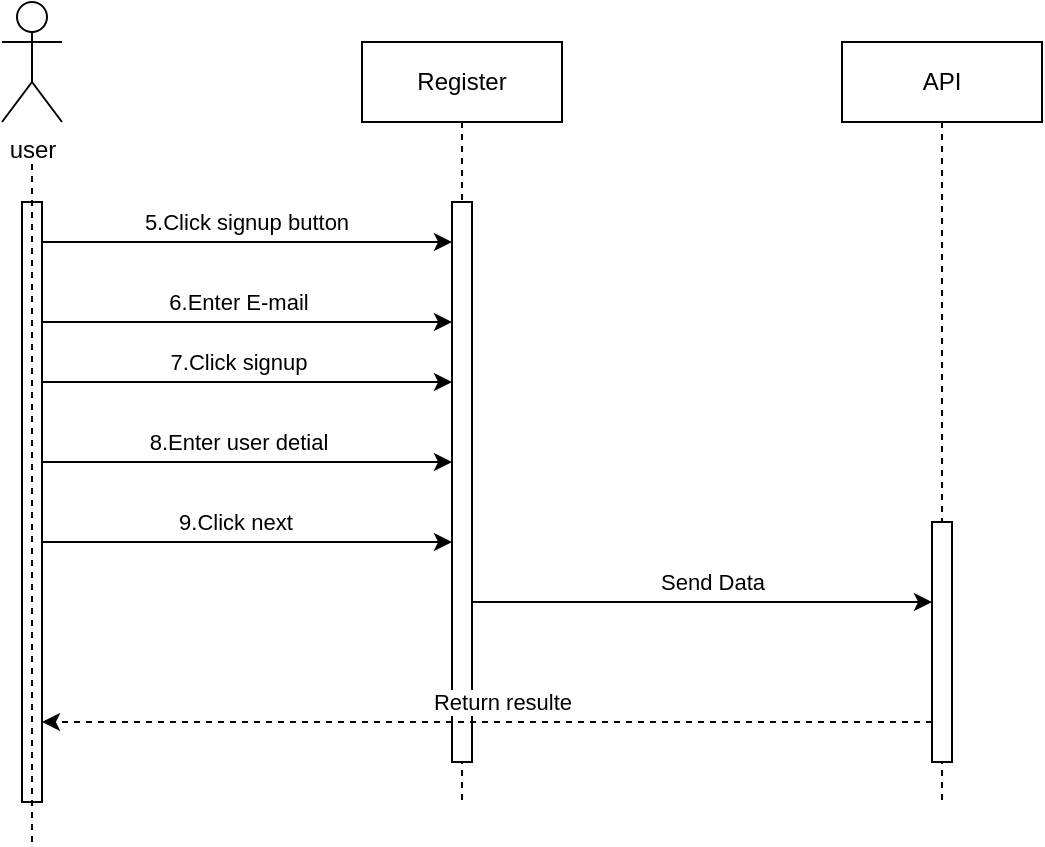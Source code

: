<mxfile version="21.7.5" type="github" pages="2">
  <diagram name="Register" id="2YBvvXClWsGukQMizWep">
    <mxGraphModel dx="1426" dy="793" grid="1" gridSize="10" guides="1" tooltips="1" connect="1" arrows="1" fold="1" page="1" pageScale="1" pageWidth="850" pageHeight="1100" math="0" shadow="0">
      <root>
        <mxCell id="0" />
        <mxCell id="1" parent="0" />
        <mxCell id="Q52SUN4dQjra5UtFTd2o-1" value="user&lt;br&gt;" style="shape=umlActor;verticalLabelPosition=bottom;verticalAlign=top;html=1;outlineConnect=0;" parent="1" vertex="1">
          <mxGeometry x="60" y="60" width="30" height="60" as="geometry" />
        </mxCell>
        <mxCell id="Q52SUN4dQjra5UtFTd2o-42" value="" style="edgeStyle=elbowEdgeStyle;rounded=0;orthogonalLoop=1;jettySize=auto;html=1;elbow=vertical;curved=0;" parent="1" source="Q52SUN4dQjra5UtFTd2o-27" target="Q52SUN4dQjra5UtFTd2o-36" edge="1">
          <mxGeometry relative="1" as="geometry">
            <mxPoint x="70" y="180.14" as="sourcePoint" />
            <mxPoint x="270" y="180" as="targetPoint" />
            <Array as="points">
              <mxPoint x="270" y="180" />
            </Array>
          </mxGeometry>
        </mxCell>
        <mxCell id="Q52SUN4dQjra5UtFTd2o-43" value="5.Click signup button" style="edgeLabel;html=1;align=center;verticalAlign=middle;resizable=0;points=[];" parent="Q52SUN4dQjra5UtFTd2o-42" vertex="1" connectable="0">
          <mxGeometry x="0.212" y="1" relative="1" as="geometry">
            <mxPoint x="-22" y="-9" as="offset" />
          </mxGeometry>
        </mxCell>
        <mxCell id="Q52SUN4dQjra5UtFTd2o-27" value="" style="html=1;points=[];perimeter=orthogonalPerimeter;outlineConnect=0;targetShapes=umlLifeline;portConstraint=eastwest;newEdgeStyle={&quot;edgeStyle&quot;:&quot;elbowEdgeStyle&quot;,&quot;elbow&quot;:&quot;vertical&quot;,&quot;curved&quot;:0,&quot;rounded&quot;:0};" parent="1" vertex="1">
          <mxGeometry x="70" y="160" width="10" height="300" as="geometry" />
        </mxCell>
        <mxCell id="Q52SUN4dQjra5UtFTd2o-29" value="" style="endArrow=none;dashed=1;html=1;rounded=0;" parent="1" edge="1">
          <mxGeometry width="50" height="50" relative="1" as="geometry">
            <mxPoint x="75" y="480" as="sourcePoint" />
            <mxPoint x="75" y="140" as="targetPoint" />
          </mxGeometry>
        </mxCell>
        <mxCell id="Q52SUN4dQjra5UtFTd2o-35" value="Register" style="shape=umlLifeline;perimeter=lifelinePerimeter;whiteSpace=wrap;html=1;container=0;dropTarget=0;collapsible=0;recursiveResize=0;outlineConnect=0;portConstraint=eastwest;newEdgeStyle={&quot;edgeStyle&quot;:&quot;elbowEdgeStyle&quot;,&quot;elbow&quot;:&quot;vertical&quot;,&quot;curved&quot;:0,&quot;rounded&quot;:0};" parent="1" vertex="1">
          <mxGeometry x="240" y="80" width="100" height="380" as="geometry" />
        </mxCell>
        <mxCell id="Q52SUN4dQjra5UtFTd2o-36" value="" style="html=1;points=[];perimeter=orthogonalPerimeter;outlineConnect=0;targetShapes=umlLifeline;portConstraint=eastwest;newEdgeStyle={&quot;edgeStyle&quot;:&quot;elbowEdgeStyle&quot;,&quot;elbow&quot;:&quot;vertical&quot;,&quot;curved&quot;:0,&quot;rounded&quot;:0};" parent="Q52SUN4dQjra5UtFTd2o-35" vertex="1">
          <mxGeometry x="45" y="80" width="10" height="280" as="geometry" />
        </mxCell>
        <mxCell id="Q52SUN4dQjra5UtFTd2o-44" value="API" style="shape=umlLifeline;perimeter=lifelinePerimeter;whiteSpace=wrap;html=1;container=0;dropTarget=0;collapsible=0;recursiveResize=0;outlineConnect=0;portConstraint=eastwest;newEdgeStyle={&quot;edgeStyle&quot;:&quot;elbowEdgeStyle&quot;,&quot;elbow&quot;:&quot;vertical&quot;,&quot;curved&quot;:0,&quot;rounded&quot;:0};" parent="1" vertex="1">
          <mxGeometry x="480" y="80" width="100" height="380" as="geometry" />
        </mxCell>
        <mxCell id="Q52SUN4dQjra5UtFTd2o-45" value="" style="html=1;points=[];perimeter=orthogonalPerimeter;outlineConnect=0;targetShapes=umlLifeline;portConstraint=eastwest;newEdgeStyle={&quot;edgeStyle&quot;:&quot;elbowEdgeStyle&quot;,&quot;elbow&quot;:&quot;vertical&quot;,&quot;curved&quot;:0,&quot;rounded&quot;:0};" parent="Q52SUN4dQjra5UtFTd2o-44" vertex="1">
          <mxGeometry x="45" y="240" width="10" height="120" as="geometry" />
        </mxCell>
        <mxCell id="Q52SUN4dQjra5UtFTd2o-60" value="" style="endArrow=classic;html=1;rounded=0;" parent="1" edge="1">
          <mxGeometry width="50" height="50" relative="1" as="geometry">
            <mxPoint x="80" y="220" as="sourcePoint" />
            <mxPoint x="285" y="220" as="targetPoint" />
          </mxGeometry>
        </mxCell>
        <mxCell id="Q52SUN4dQjra5UtFTd2o-61" value="6.Enter E-mail" style="edgeLabel;html=1;align=center;verticalAlign=middle;resizable=0;points=[];" parent="Q52SUN4dQjra5UtFTd2o-60" vertex="1" connectable="0">
          <mxGeometry x="0.19" relative="1" as="geometry">
            <mxPoint x="-24" y="-10" as="offset" />
          </mxGeometry>
        </mxCell>
        <mxCell id="Q52SUN4dQjra5UtFTd2o-62" value="" style="endArrow=classic;html=1;rounded=0;" parent="1" edge="1">
          <mxGeometry width="50" height="50" relative="1" as="geometry">
            <mxPoint x="80" y="250" as="sourcePoint" />
            <mxPoint x="285" y="250" as="targetPoint" />
          </mxGeometry>
        </mxCell>
        <mxCell id="Q52SUN4dQjra5UtFTd2o-63" value="7.Click signup" style="edgeLabel;html=1;align=center;verticalAlign=middle;resizable=0;points=[];" parent="Q52SUN4dQjra5UtFTd2o-62" vertex="1" connectable="0">
          <mxGeometry x="0.19" relative="1" as="geometry">
            <mxPoint x="-24" y="-10" as="offset" />
          </mxGeometry>
        </mxCell>
        <mxCell id="Q52SUN4dQjra5UtFTd2o-64" value="" style="endArrow=classic;html=1;rounded=0;" parent="1" edge="1">
          <mxGeometry width="50" height="50" relative="1" as="geometry">
            <mxPoint x="80" y="290" as="sourcePoint" />
            <mxPoint x="285" y="290.0" as="targetPoint" />
          </mxGeometry>
        </mxCell>
        <mxCell id="Q52SUN4dQjra5UtFTd2o-65" value="8.Enter user detial" style="edgeLabel;html=1;align=center;verticalAlign=middle;resizable=0;points=[];" parent="Q52SUN4dQjra5UtFTd2o-64" vertex="1" connectable="0">
          <mxGeometry x="0.19" relative="1" as="geometry">
            <mxPoint x="-24" y="-10" as="offset" />
          </mxGeometry>
        </mxCell>
        <mxCell id="Q52SUN4dQjra5UtFTd2o-66" value="" style="endArrow=classic;html=1;rounded=0;" parent="1" edge="1">
          <mxGeometry width="50" height="50" relative="1" as="geometry">
            <mxPoint x="80" y="330" as="sourcePoint" />
            <mxPoint x="285" y="330.0" as="targetPoint" />
          </mxGeometry>
        </mxCell>
        <mxCell id="Q52SUN4dQjra5UtFTd2o-67" value="9.Click next&amp;nbsp;" style="edgeLabel;html=1;align=center;verticalAlign=middle;resizable=0;points=[];" parent="Q52SUN4dQjra5UtFTd2o-66" vertex="1" connectable="0">
          <mxGeometry x="0.19" relative="1" as="geometry">
            <mxPoint x="-24" y="-10" as="offset" />
          </mxGeometry>
        </mxCell>
        <mxCell id="7ANy2Ri7ZbTohnVEw16E-2" value="" style="endArrow=classic;html=1;rounded=0;" parent="1" edge="1">
          <mxGeometry width="50" height="50" relative="1" as="geometry">
            <mxPoint x="295" y="360" as="sourcePoint" />
            <mxPoint x="525" y="360" as="targetPoint" />
          </mxGeometry>
        </mxCell>
        <mxCell id="7ANy2Ri7ZbTohnVEw16E-4" value="Send Data" style="edgeLabel;html=1;align=center;verticalAlign=middle;resizable=0;points=[];" parent="7ANy2Ri7ZbTohnVEw16E-2" vertex="1" connectable="0">
          <mxGeometry x="0.041" y="-1" relative="1" as="geometry">
            <mxPoint y="-11" as="offset" />
          </mxGeometry>
        </mxCell>
        <mxCell id="7ANy2Ri7ZbTohnVEw16E-1" value="" style="endArrow=classic;html=1;rounded=0;dashed=1;" parent="1" target="Q52SUN4dQjra5UtFTd2o-27" edge="1">
          <mxGeometry width="50" height="50" relative="1" as="geometry">
            <mxPoint x="525" y="420.0" as="sourcePoint" />
            <mxPoint x="295" y="420.0" as="targetPoint" />
          </mxGeometry>
        </mxCell>
        <mxCell id="7ANy2Ri7ZbTohnVEw16E-3" value="Return resulte" style="edgeLabel;html=1;align=center;verticalAlign=middle;resizable=0;points=[];" parent="7ANy2Ri7ZbTohnVEw16E-1" vertex="1" connectable="0">
          <mxGeometry x="0.021" y="2" relative="1" as="geometry">
            <mxPoint x="12" y="-12" as="offset" />
          </mxGeometry>
        </mxCell>
      </root>
    </mxGraphModel>
  </diagram>
  <diagram id="N9z6HBND61Dz4D-2YPDe" name="Login">
    <mxGraphModel dx="1188" dy="661" grid="1" gridSize="10" guides="1" tooltips="1" connect="1" arrows="1" fold="1" page="1" pageScale="1" pageWidth="827" pageHeight="1169" math="0" shadow="0">
      <root>
        <mxCell id="0" />
        <mxCell id="1" parent="0" />
        <mxCell id="i1Q4jnhnl3MySW6Q9Hf9-1" value="user&lt;br&gt;" style="shape=umlActor;verticalLabelPosition=bottom;verticalAlign=top;html=1;outlineConnect=0;" vertex="1" parent="1">
          <mxGeometry x="60" y="60" width="30" height="60" as="geometry" />
        </mxCell>
        <mxCell id="i1Q4jnhnl3MySW6Q9Hf9-2" value="" style="edgeStyle=elbowEdgeStyle;rounded=0;orthogonalLoop=1;jettySize=auto;html=1;elbow=vertical;curved=0;" edge="1" parent="1" source="i1Q4jnhnl3MySW6Q9Hf9-4" target="i1Q4jnhnl3MySW6Q9Hf9-7">
          <mxGeometry relative="1" as="geometry">
            <mxPoint x="70" y="180.14" as="sourcePoint" />
            <mxPoint x="270" y="180" as="targetPoint" />
            <Array as="points">
              <mxPoint x="270" y="180" />
            </Array>
          </mxGeometry>
        </mxCell>
        <mxCell id="i1Q4jnhnl3MySW6Q9Hf9-3" value="1.Click login button" style="edgeLabel;html=1;align=center;verticalAlign=middle;resizable=0;points=[];" vertex="1" connectable="0" parent="i1Q4jnhnl3MySW6Q9Hf9-2">
          <mxGeometry x="0.212" y="1" relative="1" as="geometry">
            <mxPoint x="-22" y="-9" as="offset" />
          </mxGeometry>
        </mxCell>
        <mxCell id="i1Q4jnhnl3MySW6Q9Hf9-4" value="" style="html=1;points=[];perimeter=orthogonalPerimeter;outlineConnect=0;targetShapes=umlLifeline;portConstraint=eastwest;newEdgeStyle={&quot;edgeStyle&quot;:&quot;elbowEdgeStyle&quot;,&quot;elbow&quot;:&quot;vertical&quot;,&quot;curved&quot;:0,&quot;rounded&quot;:0};" vertex="1" parent="1">
          <mxGeometry x="70" y="160" width="10" height="160" as="geometry" />
        </mxCell>
        <mxCell id="i1Q4jnhnl3MySW6Q9Hf9-5" value="" style="endArrow=none;dashed=1;html=1;rounded=0;" edge="1" parent="1">
          <mxGeometry width="50" height="50" relative="1" as="geometry">
            <mxPoint x="75" y="360" as="sourcePoint" />
            <mxPoint x="75" y="140" as="targetPoint" />
          </mxGeometry>
        </mxCell>
        <mxCell id="i1Q4jnhnl3MySW6Q9Hf9-6" value="Login" style="shape=umlLifeline;perimeter=lifelinePerimeter;whiteSpace=wrap;html=1;container=0;dropTarget=0;collapsible=0;recursiveResize=0;outlineConnect=0;portConstraint=eastwest;newEdgeStyle={&quot;edgeStyle&quot;:&quot;elbowEdgeStyle&quot;,&quot;elbow&quot;:&quot;vertical&quot;,&quot;curved&quot;:0,&quot;rounded&quot;:0};" vertex="1" parent="1">
          <mxGeometry x="240" y="80" width="100" height="280" as="geometry" />
        </mxCell>
        <mxCell id="i1Q4jnhnl3MySW6Q9Hf9-7" value="" style="html=1;points=[];perimeter=orthogonalPerimeter;outlineConnect=0;targetShapes=umlLifeline;portConstraint=eastwest;newEdgeStyle={&quot;edgeStyle&quot;:&quot;elbowEdgeStyle&quot;,&quot;elbow&quot;:&quot;vertical&quot;,&quot;curved&quot;:0,&quot;rounded&quot;:0};" vertex="1" parent="i1Q4jnhnl3MySW6Q9Hf9-6">
          <mxGeometry x="45" y="80" width="10" height="80" as="geometry" />
        </mxCell>
        <mxCell id="i1Q4jnhnl3MySW6Q9Hf9-8" value="API" style="shape=umlLifeline;perimeter=lifelinePerimeter;whiteSpace=wrap;html=1;container=0;dropTarget=0;collapsible=0;recursiveResize=0;outlineConnect=0;portConstraint=eastwest;newEdgeStyle={&quot;edgeStyle&quot;:&quot;elbowEdgeStyle&quot;,&quot;elbow&quot;:&quot;vertical&quot;,&quot;curved&quot;:0,&quot;rounded&quot;:0};" vertex="1" parent="1">
          <mxGeometry x="480" y="80" width="100" height="280" as="geometry" />
        </mxCell>
        <mxCell id="i1Q4jnhnl3MySW6Q9Hf9-9" value="" style="html=1;points=[];perimeter=orthogonalPerimeter;outlineConnect=0;targetShapes=umlLifeline;portConstraint=eastwest;newEdgeStyle={&quot;edgeStyle&quot;:&quot;elbowEdgeStyle&quot;,&quot;elbow&quot;:&quot;vertical&quot;,&quot;curved&quot;:0,&quot;rounded&quot;:0};" vertex="1" parent="i1Q4jnhnl3MySW6Q9Hf9-8">
          <mxGeometry x="45" y="60" width="10" height="180" as="geometry" />
        </mxCell>
        <mxCell id="i1Q4jnhnl3MySW6Q9Hf9-10" value="" style="endArrow=classic;html=1;rounded=0;" edge="1" parent="1">
          <mxGeometry width="50" height="50" relative="1" as="geometry">
            <mxPoint x="295" y="220" as="sourcePoint" />
            <mxPoint x="525" y="220" as="targetPoint" />
          </mxGeometry>
        </mxCell>
        <mxCell id="i1Q4jnhnl3MySW6Q9Hf9-11" value="2.Request(Email,Password)" style="edgeLabel;html=1;align=center;verticalAlign=middle;resizable=0;points=[];" vertex="1" connectable="0" parent="i1Q4jnhnl3MySW6Q9Hf9-10">
          <mxGeometry x="0.19" relative="1" as="geometry">
            <mxPoint x="-24" y="-10" as="offset" />
          </mxGeometry>
        </mxCell>
        <mxCell id="i1Q4jnhnl3MySW6Q9Hf9-12" value="" style="endArrow=classic;html=1;rounded=0;dashed=1;" edge="1" parent="1">
          <mxGeometry width="50" height="50" relative="1" as="geometry">
            <mxPoint x="525" y="269.76" as="sourcePoint" />
            <mxPoint x="80" y="269.76" as="targetPoint" />
          </mxGeometry>
        </mxCell>
        <mxCell id="i1Q4jnhnl3MySW6Q9Hf9-13" value="3.Return resulte" style="edgeLabel;html=1;align=center;verticalAlign=middle;resizable=0;points=[];" vertex="1" connectable="0" parent="i1Q4jnhnl3MySW6Q9Hf9-12">
          <mxGeometry x="0.021" y="2" relative="1" as="geometry">
            <mxPoint x="12" y="-12" as="offset" />
          </mxGeometry>
        </mxCell>
      </root>
    </mxGraphModel>
  </diagram>
</mxfile>
